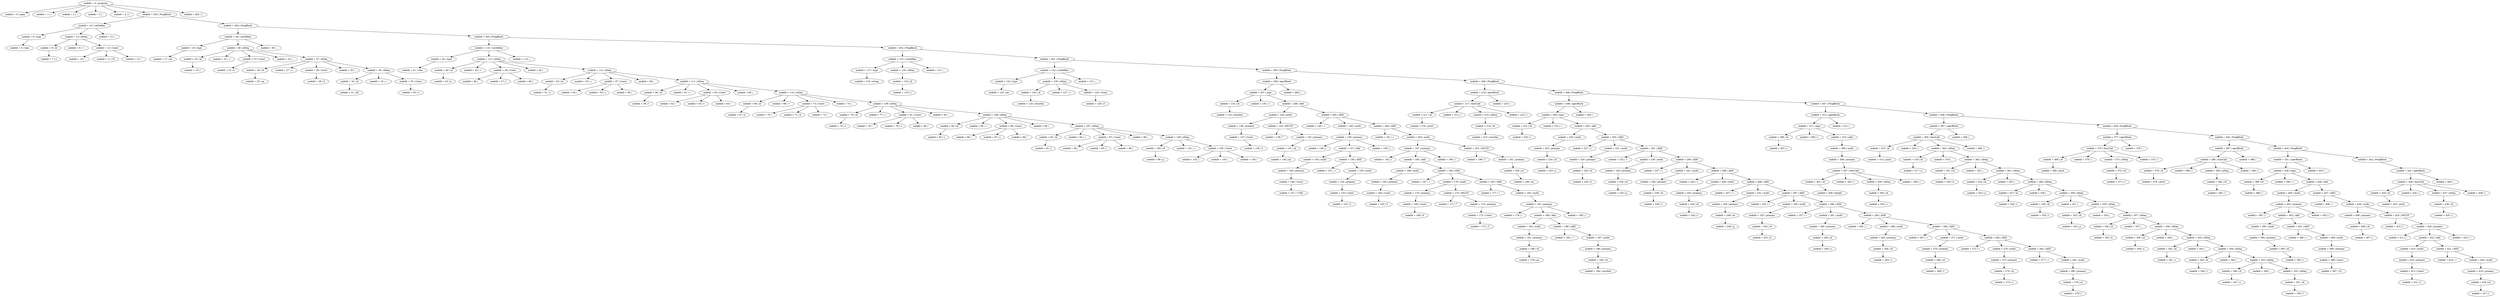 digraph A
{
	"nodeId = 0 | program"->"nodeId = 0 | main";
	"nodeId = 0 | program"->"nodeId = 1 | (";
	"nodeId = 0 | program"->"nodeId = 2 | )";
	"nodeId = 0 | program"->"nodeId = 3 | ;";
	"nodeId = 0 | program"->"nodeId = 4 | {";
	"nodeId = 0 | program"->"nodeId = 455 | ProgBlock";
	"nodeId = 455 | ProgBlock"->"nodeId = 16 | varDefine";
	"nodeId = 16 | varDefine"->"nodeId = 6 | type";
	"nodeId = 6 | type"->"nodeId = 5 | char";
	"nodeId = 16 | varDefine"->"nodeId = 14 | idSeq";
	"nodeId = 14 | idSeq"->"nodeId = 8 | id";
	"nodeId = 8 | id"->"nodeId = 7 | a";
	"nodeId = 14 | idSeq"->"nodeId = 9 | =";
	"nodeId = 14 | idSeq"->"nodeId = 13 | Const";
	"nodeId = 13 | Const"->"nodeId = 10 | '";
	"nodeId = 13 | Const"->"nodeId = 11 | H";
	"nodeId = 13 | Const"->"nodeId = 12 | '";
	"nodeId = 16 | varDefine"->"nodeId = 15 | ;";
	"nodeId = 455 | ProgBlock"->"nodeId = 454 | ProgBlock";
	"nodeId = 454 | ProgBlock"->"nodeId = 40 | varDefine";
	"nodeId = 40 | varDefine"->"nodeId = 18 | type";
	"nodeId = 18 | type"->"nodeId = 17 | int";
	"nodeId = 40 | varDefine"->"nodeId = 38 | idSeq";
	"nodeId = 38 | idSeq"->"nodeId = 20 | id";
	"nodeId = 20 | id"->"nodeId = 19 | i";
	"nodeId = 38 | idSeq"->"nodeId = 21 | =";
	"nodeId = 38 | idSeq"->"nodeId = 23 | Const";
	"nodeId = 23 | Const"->"nodeId = 22 | 0";
	"nodeId = 38 | idSeq"->"nodeId = 24 | ,";
	"nodeId = 38 | idSeq"->"nodeId = 37 | idSeq";
	"nodeId = 37 | idSeq"->"nodeId = 26 | id";
	"nodeId = 26 | id"->"nodeId = 25 | aa";
	"nodeId = 37 | idSeq"->"nodeId = 27 | =";
	"nodeId = 37 | idSeq"->"nodeId = 29 | Const";
	"nodeId = 29 | Const"->"nodeId = 28 | 6";
	"nodeId = 37 | idSeq"->"nodeId = 30 | ,";
	"nodeId = 37 | idSeq"->"nodeId = 36 | idSeq";
	"nodeId = 36 | idSeq"->"nodeId = 32 | id";
	"nodeId = 32 | id"->"nodeId = 31 | bb";
	"nodeId = 36 | idSeq"->"nodeId = 33 | =";
	"nodeId = 36 | idSeq"->"nodeId = 35 | Const";
	"nodeId = 35 | Const"->"nodeId = 34 | 3";
	"nodeId = 40 | varDefine"->"nodeId = 39 | ;";
	"nodeId = 454 | ProgBlock"->"nodeId = 453 | ProgBlock";
	"nodeId = 453 | ProgBlock"->"nodeId = 115 | varDefine";
	"nodeId = 115 | varDefine"->"nodeId = 42 | type";
	"nodeId = 42 | type"->"nodeId = 41 | char";
	"nodeId = 115 | varDefine"->"nodeId = 113 | idSeq";
	"nodeId = 113 | idSeq"->"nodeId = 44 | id";
	"nodeId = 44 | id"->"nodeId = 43 | b";
	"nodeId = 113 | idSeq"->"nodeId = 45 | =";
	"nodeId = 113 | idSeq"->"nodeId = 49 | Const";
	"nodeId = 49 | Const"->"nodeId = 46 | '";
	"nodeId = 49 | Const"->"nodeId = 47 | i";
	"nodeId = 49 | Const"->"nodeId = 48 | '";
	"nodeId = 113 | idSeq"->"nodeId = 50 | ,";
	"nodeId = 113 | idSeq"->"nodeId = 112 | idSeq";
	"nodeId = 112 | idSeq"->"nodeId = 52 | id";
	"nodeId = 52 | id"->"nodeId = 51 | z";
	"nodeId = 112 | idSeq"->"nodeId = 53 | =";
	"nodeId = 112 | idSeq"->"nodeId = 57 | Const";
	"nodeId = 57 | Const"->"nodeId = 54 | '";
	"nodeId = 57 | Const"->"nodeId = 55 | i";
	"nodeId = 57 | Const"->"nodeId = 56 | '";
	"nodeId = 112 | idSeq"->"nodeId = 58 | ,";
	"nodeId = 112 | idSeq"->"nodeId = 111 | idSeq";
	"nodeId = 111 | idSeq"->"nodeId = 60 | id";
	"nodeId = 60 | id"->"nodeId = 59 | t";
	"nodeId = 111 | idSeq"->"nodeId = 61 | =";
	"nodeId = 111 | idSeq"->"nodeId = 65 | Const";
	"nodeId = 65 | Const"->"nodeId = 62 | '";
	"nodeId = 65 | Const"->"nodeId = 63 | t";
	"nodeId = 65 | Const"->"nodeId = 64 | '";
	"nodeId = 111 | idSeq"->"nodeId = 66 | ,";
	"nodeId = 111 | idSeq"->"nodeId = 110 | idSeq";
	"nodeId = 110 | idSeq"->"nodeId = 68 | id";
	"nodeId = 68 | id"->"nodeId = 67 | k";
	"nodeId = 110 | idSeq"->"nodeId = 69 | =";
	"nodeId = 110 | idSeq"->"nodeId = 73 | Const";
	"nodeId = 73 | Const"->"nodeId = 70 | '";
	"nodeId = 73 | Const"->"nodeId = 71 | k";
	"nodeId = 73 | Const"->"nodeId = 72 | '";
	"nodeId = 110 | idSeq"->"nodeId = 74 | ,";
	"nodeId = 110 | idSeq"->"nodeId = 109 | idSeq";
	"nodeId = 109 | idSeq"->"nodeId = 76 | id";
	"nodeId = 76 | id"->"nodeId = 75 | o";
	"nodeId = 109 | idSeq"->"nodeId = 77 | =";
	"nodeId = 109 | idSeq"->"nodeId = 81 | Const";
	"nodeId = 81 | Const"->"nodeId = 78 | '";
	"nodeId = 81 | Const"->"nodeId = 79 | o";
	"nodeId = 81 | Const"->"nodeId = 80 | '";
	"nodeId = 109 | idSeq"->"nodeId = 82 | ,";
	"nodeId = 109 | idSeq"->"nodeId = 108 | idSeq";
	"nodeId = 108 | idSeq"->"nodeId = 84 | id";
	"nodeId = 84 | id"->"nodeId = 83 | s";
	"nodeId = 108 | idSeq"->"nodeId = 85 | =";
	"nodeId = 108 | idSeq"->"nodeId = 89 | Const";
	"nodeId = 89 | Const"->"nodeId = 86 | '";
	"nodeId = 89 | Const"->"nodeId = 87 | s";
	"nodeId = 89 | Const"->"nodeId = 88 | '";
	"nodeId = 108 | idSeq"->"nodeId = 90 | ,";
	"nodeId = 108 | idSeq"->"nodeId = 107 | idSeq";
	"nodeId = 107 | idSeq"->"nodeId = 92 | id";
	"nodeId = 92 | id"->"nodeId = 91 | l";
	"nodeId = 107 | idSeq"->"nodeId = 93 | =";
	"nodeId = 107 | idSeq"->"nodeId = 97 | Const";
	"nodeId = 97 | Const"->"nodeId = 94 | '";
	"nodeId = 97 | Const"->"nodeId = 95 | l";
	"nodeId = 97 | Const"->"nodeId = 96 | '";
	"nodeId = 107 | idSeq"->"nodeId = 98 | ,";
	"nodeId = 107 | idSeq"->"nodeId = 106 | idSeq";
	"nodeId = 106 | idSeq"->"nodeId = 100 | id";
	"nodeId = 100 | id"->"nodeId = 99 | p";
	"nodeId = 106 | idSeq"->"nodeId = 101 | =";
	"nodeId = 106 | idSeq"->"nodeId = 105 | Const";
	"nodeId = 105 | Const"->"nodeId = 102 | '";
	"nodeId = 105 | Const"->"nodeId = 103 |  ";
	"nodeId = 105 | Const"->"nodeId = 104 | '";
	"nodeId = 115 | varDefine"->"nodeId = 114 | ;";
	"nodeId = 453 | ProgBlock"->"nodeId = 452 | ProgBlock";
	"nodeId = 452 | ProgBlock"->"nodeId = 122 | varDefine";
	"nodeId = 122 | varDefine"->"nodeId = 117 | type";
	"nodeId = 117 | type"->"nodeId = 116 | string";
	"nodeId = 122 | varDefine"->"nodeId = 120 | idSeq";
	"nodeId = 120 | idSeq"->"nodeId = 119 | id";
	"nodeId = 119 | id"->"nodeId = 118 | c";
	"nodeId = 122 | varDefine"->"nodeId = 121 | ;";
	"nodeId = 452 | ProgBlock"->"nodeId = 451 | ProgBlock";
	"nodeId = 451 | ProgBlock"->"nodeId = 132 | varDefine";
	"nodeId = 132 | varDefine"->"nodeId = 124 | type";
	"nodeId = 124 | type"->"nodeId = 123 | int";
	"nodeId = 132 | varDefine"->"nodeId = 130 | idSeq";
	"nodeId = 130 | idSeq"->"nodeId = 126 | id";
	"nodeId = 126 | id"->"nodeId = 125 | resultat";
	"nodeId = 130 | idSeq"->"nodeId = 127 | =";
	"nodeId = 130 | idSeq"->"nodeId = 129 | Const";
	"nodeId = 129 | Const"->"nodeId = 128 | 0";
	"nodeId = 132 | varDefine"->"nodeId = 131 | ;";
	"nodeId = 451 | ProgBlock"->"nodeId = 450 | ProgBlock";
	"nodeId = 450 | ProgBlock"->"nodeId = 209 | operBlock";
	"nodeId = 209 | operBlock"->"nodeId = 207 | expr";
	"nodeId = 207 | expr"->"nodeId = 134 | id";
	"nodeId = 134 | id"->"nodeId = 133 | resultat";
	"nodeId = 207 | expr"->"nodeId = 135 | =";
	"nodeId = 207 | expr"->"nodeId = 206 | Add";
	"nodeId = 206 | Add"->"nodeId = 144 | multi";
	"nodeId = 144 | multi"->"nodeId = 138 | primary";
	"nodeId = 138 | primary"->"nodeId = 137 | Const";
	"nodeId = 137 | Const"->"nodeId = 136 | 2";
	"nodeId = 144 | multi"->"nodeId = 143 | MULTI";
	"nodeId = 143 | MULTI"->"nodeId = 139 | *";
	"nodeId = 143 | MULTI"->"nodeId = 142 | primary";
	"nodeId = 142 | primary"->"nodeId = 141 | id";
	"nodeId = 141 | id"->"nodeId = 140 | aa";
	"nodeId = 206 | Add"->"nodeId = 205 | ADD";
	"nodeId = 205 | ADD"->"nodeId = 145 | +";
	"nodeId = 205 | ADD"->"nodeId = 160 | multi";
	"nodeId = 160 | multi"->"nodeId = 159 | primary";
	"nodeId = 159 | primary"->"nodeId = 146 | (";
	"nodeId = 159 | primary"->"nodeId = 157 | Add";
	"nodeId = 157 | Add"->"nodeId = 150 | multi";
	"nodeId = 150 | multi"->"nodeId = 149 | primary";
	"nodeId = 149 | primary"->"nodeId = 148 | Const";
	"nodeId = 148 | Const"->"nodeId = 147 | 17/bb";
	"nodeId = 157 | Add"->"nodeId = 156 | ADD";
	"nodeId = 156 | ADD"->"nodeId = 151 | +";
	"nodeId = 156 | ADD"->"nodeId = 155 | multi";
	"nodeId = 155 | multi"->"nodeId = 154 | primary";
	"nodeId = 154 | primary"->"nodeId = 153 | Const";
	"nodeId = 153 | Const"->"nodeId = 152 | 2";
	"nodeId = 159 | primary"->"nodeId = 158 | )";
	"nodeId = 205 | ADD"->"nodeId = 204 | ADD";
	"nodeId = 204 | ADD"->"nodeId = 161 | +";
	"nodeId = 204 | ADD"->"nodeId = 203 | multi";
	"nodeId = 203 | multi"->"nodeId = 197 | primary";
	"nodeId = 197 | primary"->"nodeId = 162 | (";
	"nodeId = 197 | primary"->"nodeId = 195 | Add";
	"nodeId = 195 | Add"->"nodeId = 166 | multi";
	"nodeId = 166 | multi"->"nodeId = 165 | primary";
	"nodeId = 165 | primary"->"nodeId = 164 | Const";
	"nodeId = 164 | Const"->"nodeId = 163 | 5";
	"nodeId = 195 | Add"->"nodeId = 194 | ADD";
	"nodeId = 194 | ADD"->"nodeId = 167 | +";
	"nodeId = 194 | ADD"->"nodeId = 176 | multi";
	"nodeId = 176 | multi"->"nodeId = 170 | primary";
	"nodeId = 170 | primary"->"nodeId = 169 | Const";
	"nodeId = 169 | Const"->"nodeId = 168 | 6";
	"nodeId = 176 | multi"->"nodeId = 175 | MULTI";
	"nodeId = 175 | MULTI"->"nodeId = 171 | *";
	"nodeId = 175 | MULTI"->"nodeId = 174 | primary";
	"nodeId = 174 | primary"->"nodeId = 173 | Const";
	"nodeId = 173 | Const"->"nodeId = 172 | 3";
	"nodeId = 194 | ADD"->"nodeId = 193 | ADD";
	"nodeId = 193 | ADD"->"nodeId = 177 | +";
	"nodeId = 193 | ADD"->"nodeId = 192 | multi";
	"nodeId = 192 | multi"->"nodeId = 191 | primary";
	"nodeId = 191 | primary"->"nodeId = 178 | (";
	"nodeId = 191 | primary"->"nodeId = 189 | Add";
	"nodeId = 189 | Add"->"nodeId = 182 | multi";
	"nodeId = 182 | multi"->"nodeId = 181 | primary";
	"nodeId = 181 | primary"->"nodeId = 180 | id";
	"nodeId = 180 | id"->"nodeId = 179 | aa";
	"nodeId = 189 | Add"->"nodeId = 188 | ADD";
	"nodeId = 188 | ADD"->"nodeId = 183 | +";
	"nodeId = 188 | ADD"->"nodeId = 187 | multi";
	"nodeId = 187 | multi"->"nodeId = 186 | primary";
	"nodeId = 186 | primary"->"nodeId = 185 | id";
	"nodeId = 185 | id"->"nodeId = 184 | resultat";
	"nodeId = 191 | primary"->"nodeId = 190 | )";
	"nodeId = 197 | primary"->"nodeId = 196 | )";
	"nodeId = 203 | multi"->"nodeId = 202 | MULTI";
	"nodeId = 202 | MULTI"->"nodeId = 198 | *";
	"nodeId = 202 | MULTI"->"nodeId = 201 | primary";
	"nodeId = 201 | primary"->"nodeId = 200 | id";
	"nodeId = 200 | id"->"nodeId = 199 | aa";
	"nodeId = 209 | operBlock"->"nodeId = 208 | ;";
	"nodeId = 450 | ProgBlock"->"nodeId = 449 | ProgBlock";
	"nodeId = 449 | ProgBlock"->"nodeId = 219 | operBlock";
	"nodeId = 219 | operBlock"->"nodeId = 217 | funcCall";
	"nodeId = 217 | funcCall"->"nodeId = 211 | id";
	"nodeId = 211 | id"->"nodeId = 210 | print";
	"nodeId = 217 | funcCall"->"nodeId = 212 | (";
	"nodeId = 217 | funcCall"->"nodeId = 215 | idSeq";
	"nodeId = 215 | idSeq"->"nodeId = 214 | id";
	"nodeId = 214 | id"->"nodeId = 213 | resultat";
	"nodeId = 217 | funcCall"->"nodeId = 216 | )";
	"nodeId = 219 | operBlock"->"nodeId = 218 | ;";
	"nodeId = 449 | ProgBlock"->"nodeId = 448 | ProgBlock";
	"nodeId = 448 | ProgBlock"->"nodeId = 296 | operBlock";
	"nodeId = 296 | operBlock"->"nodeId = 294 | expr";
	"nodeId = 294 | expr"->"nodeId = 221 | id";
	"nodeId = 221 | id"->"nodeId = 220 | c";
	"nodeId = 294 | expr"->"nodeId = 222 | =";
	"nodeId = 294 | expr"->"nodeId = 293 | Add";
	"nodeId = 293 | Add"->"nodeId = 226 | multi";
	"nodeId = 226 | multi"->"nodeId = 225 | primary";
	"nodeId = 225 | primary"->"nodeId = 224 | id";
	"nodeId = 224 | id"->"nodeId = 223 | a";
	"nodeId = 293 | Add"->"nodeId = 292 | ADD";
	"nodeId = 292 | ADD"->"nodeId = 227 | +";
	"nodeId = 292 | ADD"->"nodeId = 231 | multi";
	"nodeId = 231 | multi"->"nodeId = 230 | primary";
	"nodeId = 230 | primary"->"nodeId = 229 | id";
	"nodeId = 229 | id"->"nodeId = 228 | b";
	"nodeId = 292 | ADD"->"nodeId = 291 | ADD";
	"nodeId = 291 | ADD"->"nodeId = 232 | +";
	"nodeId = 291 | ADD"->"nodeId = 236 | multi";
	"nodeId = 236 | multi"->"nodeId = 235 | primary";
	"nodeId = 235 | primary"->"nodeId = 234 | id";
	"nodeId = 234 | id"->"nodeId = 233 | p";
	"nodeId = 291 | ADD"->"nodeId = 290 | ADD";
	"nodeId = 290 | ADD"->"nodeId = 237 | +";
	"nodeId = 290 | ADD"->"nodeId = 241 | multi";
	"nodeId = 241 | multi"->"nodeId = 240 | primary";
	"nodeId = 240 | primary"->"nodeId = 239 | id";
	"nodeId = 239 | id"->"nodeId = 238 | z";
	"nodeId = 290 | ADD"->"nodeId = 289 | ADD";
	"nodeId = 289 | ADD"->"nodeId = 242 | +";
	"nodeId = 289 | ADD"->"nodeId = 246 | multi";
	"nodeId = 246 | multi"->"nodeId = 245 | primary";
	"nodeId = 245 | primary"->"nodeId = 244 | id";
	"nodeId = 244 | id"->"nodeId = 243 | t";
	"nodeId = 289 | ADD"->"nodeId = 288 | ADD";
	"nodeId = 288 | ADD"->"nodeId = 247 | +";
	"nodeId = 288 | ADD"->"nodeId = 251 | multi";
	"nodeId = 251 | multi"->"nodeId = 250 | primary";
	"nodeId = 250 | primary"->"nodeId = 249 | id";
	"nodeId = 249 | id"->"nodeId = 248 | p";
	"nodeId = 288 | ADD"->"nodeId = 287 | ADD";
	"nodeId = 287 | ADD"->"nodeId = 252 | +";
	"nodeId = 287 | ADD"->"nodeId = 256 | multi";
	"nodeId = 256 | multi"->"nodeId = 255 | primary";
	"nodeId = 255 | primary"->"nodeId = 254 | id";
	"nodeId = 254 | id"->"nodeId = 253 | k";
	"nodeId = 287 | ADD"->"nodeId = 286 | ADD";
	"nodeId = 286 | ADD"->"nodeId = 257 | +";
	"nodeId = 286 | ADD"->"nodeId = 261 | multi";
	"nodeId = 261 | multi"->"nodeId = 260 | primary";
	"nodeId = 260 | primary"->"nodeId = 259 | id";
	"nodeId = 259 | id"->"nodeId = 258 | o";
	"nodeId = 286 | ADD"->"nodeId = 285 | ADD";
	"nodeId = 285 | ADD"->"nodeId = 262 | +";
	"nodeId = 285 | ADD"->"nodeId = 266 | multi";
	"nodeId = 266 | multi"->"nodeId = 265 | primary";
	"nodeId = 265 | primary"->"nodeId = 264 | id";
	"nodeId = 264 | id"->"nodeId = 263 | s";
	"nodeId = 285 | ADD"->"nodeId = 284 | ADD";
	"nodeId = 284 | ADD"->"nodeId = 267 | +";
	"nodeId = 284 | ADD"->"nodeId = 271 | multi";
	"nodeId = 271 | multi"->"nodeId = 270 | primary";
	"nodeId = 270 | primary"->"nodeId = 269 | id";
	"nodeId = 269 | id"->"nodeId = 268 | t";
	"nodeId = 284 | ADD"->"nodeId = 283 | ADD";
	"nodeId = 283 | ADD"->"nodeId = 272 | +";
	"nodeId = 283 | ADD"->"nodeId = 276 | multi";
	"nodeId = 276 | multi"->"nodeId = 275 | primary";
	"nodeId = 275 | primary"->"nodeId = 274 | id";
	"nodeId = 274 | id"->"nodeId = 273 | z";
	"nodeId = 283 | ADD"->"nodeId = 282 | ADD";
	"nodeId = 282 | ADD"->"nodeId = 277 | +";
	"nodeId = 282 | ADD"->"nodeId = 281 | multi";
	"nodeId = 281 | multi"->"nodeId = 280 | primary";
	"nodeId = 280 | primary"->"nodeId = 279 | id";
	"nodeId = 279 | id"->"nodeId = 278 | l";
	"nodeId = 296 | operBlock"->"nodeId = 295 | ;";
	"nodeId = 448 | ProgBlock"->"nodeId = 447 | ProgBlock";
	"nodeId = 447 | ProgBlock"->"nodeId = 313 | operBlock";
	"nodeId = 313 | operBlock"->"nodeId = 311 | expr";
	"nodeId = 311 | expr"->"nodeId = 298 | id";
	"nodeId = 298 | id"->"nodeId = 297 | i";
	"nodeId = 311 | expr"->"nodeId = 299 | =";
	"nodeId = 311 | expr"->"nodeId = 310 | Add";
	"nodeId = 310 | Add"->"nodeId = 309 | multi";
	"nodeId = 309 | multi"->"nodeId = 308 | primary";
	"nodeId = 308 | primary"->"nodeId = 307 | funcCall";
	"nodeId = 307 | funcCall"->"nodeId = 301 | id";
	"nodeId = 301 | id"->"nodeId = 300 | length";
	"nodeId = 307 | funcCall"->"nodeId = 302 | (";
	"nodeId = 307 | funcCall"->"nodeId = 305 | idSeq";
	"nodeId = 305 | idSeq"->"nodeId = 304 | id";
	"nodeId = 304 | id"->"nodeId = 303 | c";
	"nodeId = 307 | funcCall"->"nodeId = 306 | )";
	"nodeId = 313 | operBlock"->"nodeId = 312 | ;";
	"nodeId = 447 | ProgBlock"->"nodeId = 446 | ProgBlock";
	"nodeId = 446 | ProgBlock"->"nodeId = 367 | operBlock";
	"nodeId = 367 | operBlock"->"nodeId = 365 | funcCall";
	"nodeId = 365 | funcCall"->"nodeId = 315 | id";
	"nodeId = 315 | id"->"nodeId = 314 | print";
	"nodeId = 365 | funcCall"->"nodeId = 316 | (";
	"nodeId = 365 | funcCall"->"nodeId = 363 | idSeq";
	"nodeId = 363 | idSeq"->"nodeId = 318 | id";
	"nodeId = 318 | id"->"nodeId = 317 | a";
	"nodeId = 363 | idSeq"->"nodeId = 319 | ,";
	"nodeId = 363 | idSeq"->"nodeId = 362 | idSeq";
	"nodeId = 362 | idSeq"->"nodeId = 321 | id";
	"nodeId = 321 | id"->"nodeId = 320 | b";
	"nodeId = 362 | idSeq"->"nodeId = 322 | ,";
	"nodeId = 362 | idSeq"->"nodeId = 361 | idSeq";
	"nodeId = 361 | idSeq"->"nodeId = 324 | id";
	"nodeId = 324 | id"->"nodeId = 323 | p";
	"nodeId = 361 | idSeq"->"nodeId = 325 | ,";
	"nodeId = 361 | idSeq"->"nodeId = 360 | idSeq";
	"nodeId = 360 | idSeq"->"nodeId = 327 | id";
	"nodeId = 327 | id"->"nodeId = 326 | z";
	"nodeId = 360 | idSeq"->"nodeId = 328 | ,";
	"nodeId = 360 | idSeq"->"nodeId = 359 | idSeq";
	"nodeId = 359 | idSeq"->"nodeId = 330 | id";
	"nodeId = 330 | id"->"nodeId = 329 | t";
	"nodeId = 359 | idSeq"->"nodeId = 331 | ,";
	"nodeId = 359 | idSeq"->"nodeId = 358 | idSeq";
	"nodeId = 358 | idSeq"->"nodeId = 333 | id";
	"nodeId = 333 | id"->"nodeId = 332 | p";
	"nodeId = 358 | idSeq"->"nodeId = 334 | ,";
	"nodeId = 358 | idSeq"->"nodeId = 357 | idSeq";
	"nodeId = 357 | idSeq"->"nodeId = 336 | id";
	"nodeId = 336 | id"->"nodeId = 335 | k";
	"nodeId = 357 | idSeq"->"nodeId = 337 | ,";
	"nodeId = 357 | idSeq"->"nodeId = 356 | idSeq";
	"nodeId = 356 | idSeq"->"nodeId = 339 | id";
	"nodeId = 339 | id"->"nodeId = 338 | o";
	"nodeId = 356 | idSeq"->"nodeId = 340 | ,";
	"nodeId = 356 | idSeq"->"nodeId = 355 | idSeq";
	"nodeId = 355 | idSeq"->"nodeId = 342 | id";
	"nodeId = 342 | id"->"nodeId = 341 | s";
	"nodeId = 355 | idSeq"->"nodeId = 343 | ,";
	"nodeId = 355 | idSeq"->"nodeId = 354 | idSeq";
	"nodeId = 354 | idSeq"->"nodeId = 345 | id";
	"nodeId = 345 | id"->"nodeId = 344 | t";
	"nodeId = 354 | idSeq"->"nodeId = 346 | ,";
	"nodeId = 354 | idSeq"->"nodeId = 353 | idSeq";
	"nodeId = 353 | idSeq"->"nodeId = 348 | id";
	"nodeId = 348 | id"->"nodeId = 347 | z";
	"nodeId = 353 | idSeq"->"nodeId = 349 | ,";
	"nodeId = 353 | idSeq"->"nodeId = 352 | idSeq";
	"nodeId = 352 | idSeq"->"nodeId = 351 | id";
	"nodeId = 351 | id"->"nodeId = 350 | l";
	"nodeId = 365 | funcCall"->"nodeId = 364 | )";
	"nodeId = 367 | operBlock"->"nodeId = 366 | ;";
	"nodeId = 446 | ProgBlock"->"nodeId = 445 | ProgBlock";
	"nodeId = 445 | ProgBlock"->"nodeId = 377 | operBlock";
	"nodeId = 377 | operBlock"->"nodeId = 375 | funcCall";
	"nodeId = 375 | funcCall"->"nodeId = 369 | id";
	"nodeId = 369 | id"->"nodeId = 368 | print";
	"nodeId = 375 | funcCall"->"nodeId = 370 | (";
	"nodeId = 375 | funcCall"->"nodeId = 373 | idSeq";
	"nodeId = 373 | idSeq"->"nodeId = 372 | id";
	"nodeId = 372 | id"->"nodeId = 371 | c";
	"nodeId = 375 | funcCall"->"nodeId = 374 | )";
	"nodeId = 377 | operBlock"->"nodeId = 376 | ;";
	"nodeId = 445 | ProgBlock"->"nodeId = 444 | ProgBlock";
	"nodeId = 444 | ProgBlock"->"nodeId = 387 | operBlock";
	"nodeId = 387 | operBlock"->"nodeId = 385 | funcCall";
	"nodeId = 385 | funcCall"->"nodeId = 379 | id";
	"nodeId = 379 | id"->"nodeId = 378 | print";
	"nodeId = 385 | funcCall"->"nodeId = 380 | (";
	"nodeId = 385 | funcCall"->"nodeId = 383 | idSeq";
	"nodeId = 383 | idSeq"->"nodeId = 382 | id";
	"nodeId = 382 | id"->"nodeId = 381 | i";
	"nodeId = 385 | funcCall"->"nodeId = 384 | )";
	"nodeId = 387 | operBlock"->"nodeId = 386 | ;";
	"nodeId = 444 | ProgBlock"->"nodeId = 443 | ProgBlock";
	"nodeId = 443 | ProgBlock"->"nodeId = 431 | operBlock";
	"nodeId = 431 | operBlock"->"nodeId = 429 | expr";
	"nodeId = 429 | expr"->"nodeId = 389 | id";
	"nodeId = 389 | id"->"nodeId = 388 | i";
	"nodeId = 429 | expr"->"nodeId = 390 | =";
	"nodeId = 429 | expr"->"nodeId = 428 | Add";
	"nodeId = 428 | Add"->"nodeId = 405 | multi";
	"nodeId = 405 | multi"->"nodeId = 404 | primary";
	"nodeId = 404 | primary"->"nodeId = 391 | (";
	"nodeId = 404 | primary"->"nodeId = 402 | Add";
	"nodeId = 402 | Add"->"nodeId = 395 | multi";
	"nodeId = 395 | multi"->"nodeId = 394 | primary";
	"nodeId = 394 | primary"->"nodeId = 393 | id";
	"nodeId = 393 | id"->"nodeId = 392 | i";
	"nodeId = 402 | Add"->"nodeId = 401 | ADD";
	"nodeId = 401 | ADD"->"nodeId = 396 | +";
	"nodeId = 401 | ADD"->"nodeId = 400 | multi";
	"nodeId = 400 | multi"->"nodeId = 399 | primary";
	"nodeId = 399 | primary"->"nodeId = 398 | Const";
	"nodeId = 398 | Const"->"nodeId = 397 | 10";
	"nodeId = 404 | primary"->"nodeId = 403 | )";
	"nodeId = 428 | Add"->"nodeId = 427 | ADD";
	"nodeId = 427 | ADD"->"nodeId = 406 | +";
	"nodeId = 427 | ADD"->"nodeId = 426 | multi";
	"nodeId = 426 | multi"->"nodeId = 409 | primary";
	"nodeId = 409 | primary"->"nodeId = 408 | id";
	"nodeId = 408 | id"->"nodeId = 407 | i";
	"nodeId = 426 | multi"->"nodeId = 425 | MULTI";
	"nodeId = 425 | MULTI"->"nodeId = 410 | *";
	"nodeId = 425 | MULTI"->"nodeId = 424 | primary";
	"nodeId = 424 | primary"->"nodeId = 411 | (";
	"nodeId = 424 | primary"->"nodeId = 422 | Add";
	"nodeId = 422 | Add"->"nodeId = 415 | multi";
	"nodeId = 415 | multi"->"nodeId = 414 | primary";
	"nodeId = 414 | primary"->"nodeId = 413 | Const";
	"nodeId = 413 | Const"->"nodeId = 412 | 2";
	"nodeId = 422 | Add"->"nodeId = 421 | ADD";
	"nodeId = 421 | ADD"->"nodeId = 416 | +";
	"nodeId = 421 | ADD"->"nodeId = 420 | multi";
	"nodeId = 420 | multi"->"nodeId = 419 | primary";
	"nodeId = 419 | primary"->"nodeId = 418 | id";
	"nodeId = 418 | id"->"nodeId = 417 | i";
	"nodeId = 424 | primary"->"nodeId = 423 | )";
	"nodeId = 431 | operBlock"->"nodeId = 430 | ;";
	"nodeId = 443 | ProgBlock"->"nodeId = 442 | ProgBlock";
	"nodeId = 442 | ProgBlock"->"nodeId = 441 | operBlock";
	"nodeId = 441 | operBlock"->"nodeId = 439 | funcCall";
	"nodeId = 439 | funcCall"->"nodeId = 433 | id";
	"nodeId = 433 | id"->"nodeId = 432 | print";
	"nodeId = 439 | funcCall"->"nodeId = 434 | (";
	"nodeId = 439 | funcCall"->"nodeId = 437 | idSeq";
	"nodeId = 437 | idSeq"->"nodeId = 436 | id";
	"nodeId = 436 | id"->"nodeId = 435 | i";
	"nodeId = 439 | funcCall"->"nodeId = 438 | )";
	"nodeId = 441 | operBlock"->"nodeId = 440 | ;";
	"nodeId = 0 | program"->"nodeId = 456 | }";
}
